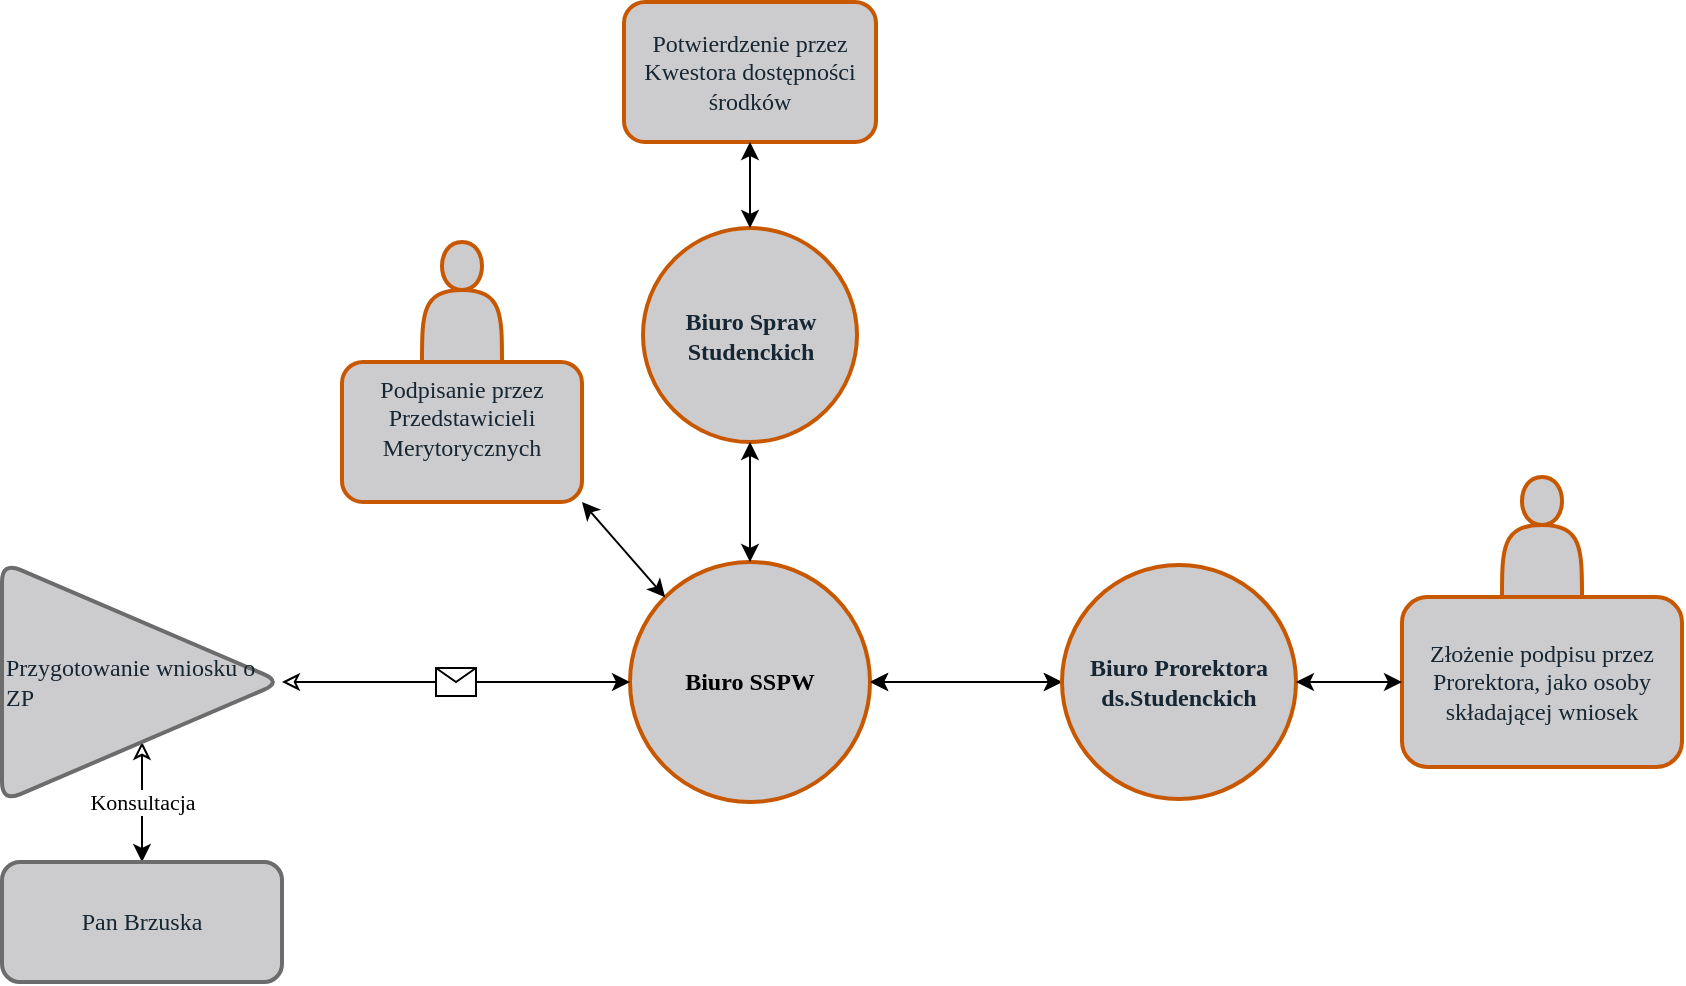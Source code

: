 <mxfile version="14.6.6" type="github">
  <diagram id="prtHgNgQTEPvFCAcTncT" name="Page-1">
    <mxGraphModel dx="942" dy="593" grid="1" gridSize="10" guides="1" tooltips="1" connect="1" arrows="1" fold="1" page="1" pageScale="1" pageWidth="827" pageHeight="1169" math="0" shadow="0">
      <root>
        <mxCell id="0" />
        <mxCell id="1" parent="0" />
        <mxCell id="FWeo1_BL_VegPmoIYy2M-6" value="&lt;div style=&quot;font-size: 11px;&quot;&gt;Konsultacja&lt;/div&gt;" style="edgeStyle=orthogonalEdgeStyle;rounded=0;orthogonalLoop=1;jettySize=auto;html=1;exitX=0.5;exitY=1;exitDx=0;exitDy=0;entryX=0.5;entryY=0;entryDx=0;entryDy=0;fontFamily=Verdana;startArrow=classic;startFill=0;fontSize=11;" edge="1" parent="1" source="FWeo1_BL_VegPmoIYy2M-1" target="FWeo1_BL_VegPmoIYy2M-15">
          <mxGeometry relative="1" as="geometry">
            <mxPoint x="90" y="525" as="targetPoint" />
            <Array as="points">
              <mxPoint x="90" y="475" />
              <mxPoint x="90" y="475" />
            </Array>
          </mxGeometry>
        </mxCell>
        <mxCell id="FWeo1_BL_VegPmoIYy2M-1" value="Przygotowanie wniosku o ZP" style="triangle;whiteSpace=wrap;html=1;fontFamily=Verdana;align=left;strokeWidth=2;rounded=1;fillColor=#cccccf;strokeColor=#6C6C6C;fontColor=#162632;" vertex="1" parent="1">
          <mxGeometry x="20" y="375" width="140" height="120" as="geometry" />
        </mxCell>
        <mxCell id="FWeo1_BL_VegPmoIYy2M-41" style="edgeStyle=none;orthogonalLoop=1;jettySize=auto;html=1;fontFamily=Verdana;fontSize=12;fontColor=#162632;startArrow=classic;" edge="1" parent="1" source="FWeo1_BL_VegPmoIYy2M-11" target="FWeo1_BL_VegPmoIYy2M-33">
          <mxGeometry relative="1" as="geometry" />
        </mxCell>
        <mxCell id="FWeo1_BL_VegPmoIYy2M-11" value="&lt;div style=&quot;font-size: 12px;&quot;&gt;Biuro SSPW&lt;br style=&quot;font-size: 12px;&quot;&gt;&lt;/div&gt;" style="ellipse;whiteSpace=wrap;html=1;aspect=fixed;rounded=1;fontFamily=Verdana;fontSize=12;strokeWidth=2;fillColor=#CCCCCF;align=center;strokeColor=#C85800;fontStyle=1;" vertex="1" parent="1">
          <mxGeometry x="334" y="375" width="120" height="120" as="geometry" />
        </mxCell>
        <mxCell id="FWeo1_BL_VegPmoIYy2M-15" value="Pan Brzuska" style="rounded=1;whiteSpace=wrap;html=1;fontFamily=Verdana;fontSize=12;strokeColor=#6C6C6C;strokeWidth=2;fillColor=#CCCCCF;align=center;fontColor=#162632;" vertex="1" parent="1">
          <mxGeometry x="20" y="525" width="140" height="60" as="geometry" />
        </mxCell>
        <mxCell id="FWeo1_BL_VegPmoIYy2M-16" value="" style="endArrow=classic;html=1;fontFamily=Verdana;fontSize=12;fontColor=#162632;exitX=1;exitY=0.5;exitDx=0;exitDy=0;entryX=0;entryY=0.5;entryDx=0;entryDy=0;startArrow=classic;startFill=0;" edge="1" parent="1" source="FWeo1_BL_VegPmoIYy2M-1" target="FWeo1_BL_VegPmoIYy2M-11">
          <mxGeometry relative="1" as="geometry">
            <mxPoint x="160" y="435" as="sourcePoint" />
            <mxPoint x="260" y="435" as="targetPoint" />
          </mxGeometry>
        </mxCell>
        <mxCell id="FWeo1_BL_VegPmoIYy2M-17" value="" style="shape=message;html=1;outlineConnect=0;" vertex="1" parent="FWeo1_BL_VegPmoIYy2M-16">
          <mxGeometry width="20" height="14" relative="1" as="geometry">
            <mxPoint x="-10" y="-7" as="offset" />
          </mxGeometry>
        </mxCell>
        <mxCell id="FWeo1_BL_VegPmoIYy2M-24" value="" style="endArrow=classic;startArrow=classic;html=1;fontFamily=Verdana;fontSize=12;fontColor=#162632;entryX=1;entryY=1;entryDx=0;entryDy=0;exitX=0;exitY=0;exitDx=0;exitDy=0;" edge="1" parent="1" source="FWeo1_BL_VegPmoIYy2M-11" target="FWeo1_BL_VegPmoIYy2M-25">
          <mxGeometry width="50" height="50" relative="1" as="geometry">
            <mxPoint x="350" y="415" as="sourcePoint" />
            <mxPoint x="310" y="345" as="targetPoint" />
          </mxGeometry>
        </mxCell>
        <mxCell id="FWeo1_BL_VegPmoIYy2M-25" value="&#xa;Podpisanie przez Przedstawicieli Merytorycznych&#xa;&#xa;" style="rounded=1;whiteSpace=wrap;html=1;fontFamily=Verdana;fontSize=12;fontColor=#162632;strokeWidth=2;fillColor=#CCCCCF;align=center;strokeColor=#C85800;labelPosition=center;verticalLabelPosition=middle;verticalAlign=middle;" vertex="1" parent="1">
          <mxGeometry x="190" y="275" width="120" height="70" as="geometry" />
        </mxCell>
        <mxCell id="FWeo1_BL_VegPmoIYy2M-26" value="" style="endArrow=classic;startArrow=classic;html=1;fontFamily=Verdana;fontSize=12;fontColor=#162632;entryX=1;entryY=0.5;entryDx=0;entryDy=0;exitX=0;exitY=0.5;exitDx=0;exitDy=0;" edge="1" parent="1" source="FWeo1_BL_VegPmoIYy2M-33" target="FWeo1_BL_VegPmoIYy2M-11">
          <mxGeometry width="50" height="50" relative="1" as="geometry">
            <mxPoint x="540" y="435" as="sourcePoint" />
            <mxPoint x="400" y="455" as="targetPoint" />
          </mxGeometry>
        </mxCell>
        <mxCell id="FWeo1_BL_VegPmoIYy2M-27" value="Biuro Spraw Studenckich" style="ellipse;whiteSpace=wrap;html=1;aspect=fixed;rounded=1;fontFamily=Verdana;fontSize=12;fontColor=#162632;strokeColor=#C85800;strokeWidth=2;fillColor=#CCCCCF;align=center;fontStyle=1" vertex="1" parent="1">
          <mxGeometry x="340.5" y="208" width="107" height="107" as="geometry" />
        </mxCell>
        <mxCell id="FWeo1_BL_VegPmoIYy2M-28" value="" style="endArrow=classic;startArrow=classic;html=1;fontFamily=Verdana;fontSize=12;fontColor=#162632;exitX=0.5;exitY=0;exitDx=0;exitDy=0;entryX=0.5;entryY=1;entryDx=0;entryDy=0;" edge="1" parent="1" source="FWeo1_BL_VegPmoIYy2M-11" target="FWeo1_BL_VegPmoIYy2M-27">
          <mxGeometry width="50" height="50" relative="1" as="geometry">
            <mxPoint x="370" y="355" as="sourcePoint" />
            <mxPoint x="420" y="305" as="targetPoint" />
          </mxGeometry>
        </mxCell>
        <mxCell id="FWeo1_BL_VegPmoIYy2M-30" value="Potwierdzenie przez Kwestora dostępności środków" style="rounded=1;whiteSpace=wrap;html=1;fontFamily=Verdana;fontSize=12;fontColor=#162632;strokeColor=#C85800;strokeWidth=2;fillColor=#CCCCCF;align=center;" vertex="1" parent="1">
          <mxGeometry x="331" y="95" width="126" height="70" as="geometry" />
        </mxCell>
        <mxCell id="FWeo1_BL_VegPmoIYy2M-32" value="" style="endArrow=classic;startArrow=classic;html=1;fontFamily=Verdana;fontSize=12;fontColor=#162632;exitX=0.5;exitY=0;exitDx=0;exitDy=0;entryX=0.5;entryY=1;entryDx=0;entryDy=0;" edge="1" parent="1" source="FWeo1_BL_VegPmoIYy2M-27" target="FWeo1_BL_VegPmoIYy2M-30">
          <mxGeometry width="50" height="50" relative="1" as="geometry">
            <mxPoint x="370" y="355" as="sourcePoint" />
            <mxPoint x="420" y="305" as="targetPoint" />
          </mxGeometry>
        </mxCell>
        <mxCell id="FWeo1_BL_VegPmoIYy2M-33" value="Biuro Prorektora ds.Studenckich" style="ellipse;whiteSpace=wrap;html=1;aspect=fixed;rounded=1;fontFamily=Verdana;fontSize=12;fontColor=#162632;strokeColor=#C85800;strokeWidth=2;fillColor=#CCCCCF;align=center;fontStyle=1" vertex="1" parent="1">
          <mxGeometry x="550" y="376.5" width="117" height="117" as="geometry" />
        </mxCell>
        <mxCell id="FWeo1_BL_VegPmoIYy2M-37" value="Złożenie podpisu przez Prorektora, jako osoby składającej wniosek" style="rounded=1;whiteSpace=wrap;html=1;fontFamily=Verdana;fontSize=12;fontColor=#162632;strokeColor=#C85800;strokeWidth=2;fillColor=#CCCCCF;align=center;" vertex="1" parent="1">
          <mxGeometry x="720" y="392.5" width="140" height="85" as="geometry" />
        </mxCell>
        <mxCell id="FWeo1_BL_VegPmoIYy2M-40" value="" style="endArrow=classic;startArrow=classic;html=1;fontFamily=Verdana;fontSize=12;fontColor=#162632;entryX=1;entryY=0.5;entryDx=0;entryDy=0;exitX=0;exitY=0.5;exitDx=0;exitDy=0;" edge="1" parent="1" source="FWeo1_BL_VegPmoIYy2M-37" target="FWeo1_BL_VegPmoIYy2M-33">
          <mxGeometry width="50" height="50" relative="1" as="geometry">
            <mxPoint x="370" y="355" as="sourcePoint" />
            <mxPoint x="420" y="305" as="targetPoint" />
          </mxGeometry>
        </mxCell>
        <mxCell id="FWeo1_BL_VegPmoIYy2M-42" value="" style="shape=actor;whiteSpace=wrap;html=1;rounded=1;fontFamily=Verdana;fontSize=12;fontColor=#162632;strokeColor=#C85800;strokeWidth=2;fillColor=#CCCCCF;align=center;" vertex="1" parent="1">
          <mxGeometry x="770" y="332.5" width="40" height="60" as="geometry" />
        </mxCell>
        <mxCell id="FWeo1_BL_VegPmoIYy2M-43" value="" style="shape=actor;whiteSpace=wrap;html=1;rounded=1;fontFamily=Verdana;fontSize=12;fontColor=#162632;strokeColor=#C85800;strokeWidth=2;fillColor=#CCCCCF;align=center;" vertex="1" parent="1">
          <mxGeometry x="230" y="215" width="40" height="60" as="geometry" />
        </mxCell>
      </root>
    </mxGraphModel>
  </diagram>
</mxfile>
